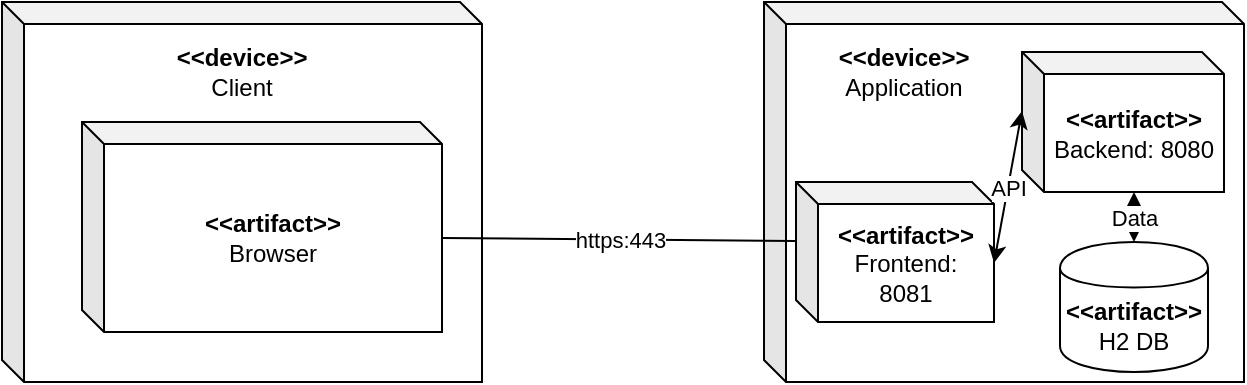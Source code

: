 <mxfile version="12.3.3" type="device" pages="1"><diagram id="OorS1IJhUsrE9xEYHHbQ" name="Page-1"><mxGraphModel dx="778" dy="643" grid="1" gridSize="10" guides="1" tooltips="1" connect="1" arrows="1" fold="1" page="1" pageScale="1" pageWidth="827" pageHeight="1169" math="0" shadow="0"><root><mxCell id="0"/><mxCell id="1" parent="0"/><mxCell id="GNOzVRbFcGLPclx5fqrq-1" value="" style="shape=cube;whiteSpace=wrap;html=1;boundedLbl=1;backgroundOutline=1;darkOpacity=0.05;darkOpacity2=0.1;size=11;" vertex="1" parent="1"><mxGeometry x="30" y="100" width="240" height="190" as="geometry"/></mxCell><mxCell id="GNOzVRbFcGLPclx5fqrq-2" value="" style="shape=cube;whiteSpace=wrap;html=1;boundedLbl=1;backgroundOutline=1;darkOpacity=0.05;darkOpacity2=0.1;size=11;" vertex="1" parent="1"><mxGeometry x="411" y="100" width="240" height="190" as="geometry"/></mxCell><mxCell id="GNOzVRbFcGLPclx5fqrq-3" value="&lt;b&gt;&amp;lt;&amp;lt;artifact&amp;gt;&amp;gt;&lt;/b&gt;&lt;br&gt;Browser" style="shape=cube;whiteSpace=wrap;html=1;boundedLbl=1;backgroundOutline=1;darkOpacity=0.05;darkOpacity2=0.1;size=11;" vertex="1" parent="1"><mxGeometry x="70" y="160" width="180" height="105" as="geometry"/></mxCell><mxCell id="GNOzVRbFcGLPclx5fqrq-4" value="&lt;b&gt;&amp;lt;&amp;lt;artifact&amp;gt;&amp;gt;&lt;/b&gt;&lt;br&gt;Frontend:&lt;br&gt;8081" style="shape=cube;whiteSpace=wrap;html=1;boundedLbl=1;backgroundOutline=1;darkOpacity=0.05;darkOpacity2=0.1;size=11;" vertex="1" parent="1"><mxGeometry x="427" y="190" width="99" height="70" as="geometry"/></mxCell><mxCell id="GNOzVRbFcGLPclx5fqrq-5" value="&lt;b&gt;&amp;lt;&amp;lt;artifact&amp;gt;&amp;gt;&lt;/b&gt;&lt;br&gt;Backend: 8080" style="shape=cube;whiteSpace=wrap;html=1;boundedLbl=1;backgroundOutline=1;darkOpacity=0.05;darkOpacity2=0.1;size=11;" vertex="1" parent="1"><mxGeometry x="540" y="125" width="101" height="70" as="geometry"/></mxCell><mxCell id="GNOzVRbFcGLPclx5fqrq-6" value="&lt;b&gt;&amp;lt;&amp;lt;artifact&amp;gt;&amp;gt;&lt;/b&gt;&lt;br&gt;H2 DB" style="shape=cylinder;whiteSpace=wrap;html=1;boundedLbl=1;backgroundOutline=1;" vertex="1" parent="1"><mxGeometry x="559" y="220" width="74" height="65" as="geometry"/></mxCell><mxCell id="GNOzVRbFcGLPclx5fqrq-7" value="&lt;b&gt;&amp;lt;&amp;lt;device&amp;gt;&amp;gt;&lt;br&gt;&lt;/b&gt;Client" style="text;html=1;strokeColor=none;fillColor=none;align=center;verticalAlign=middle;whiteSpace=wrap;rounded=0;" vertex="1" parent="1"><mxGeometry x="130" y="125" width="40" height="20" as="geometry"/></mxCell><mxCell id="GNOzVRbFcGLPclx5fqrq-8" value="&lt;b&gt;&amp;lt;&amp;lt;device&amp;gt;&amp;gt;&lt;/b&gt;&lt;br&gt;Application" style="text;html=1;strokeColor=none;fillColor=none;align=center;verticalAlign=middle;whiteSpace=wrap;rounded=0;" vertex="1" parent="1"><mxGeometry x="461" y="125" width="40" height="20" as="geometry"/></mxCell><mxCell id="GNOzVRbFcGLPclx5fqrq-9" value="https:443" style="endArrow=none;html=1;entryX=0;entryY=0;entryDx=180;entryDy=58;entryPerimeter=0;exitX=0;exitY=0;exitDx=0;exitDy=29.5;exitPerimeter=0;" edge="1" parent="1" source="GNOzVRbFcGLPclx5fqrq-4" target="GNOzVRbFcGLPclx5fqrq-3"><mxGeometry width="50" height="50" relative="1" as="geometry"><mxPoint x="30" y="360" as="sourcePoint"/><mxPoint x="80" y="310" as="targetPoint"/></mxGeometry></mxCell><mxCell id="GNOzVRbFcGLPclx5fqrq-10" value="API" style="endArrow=classic;startArrow=classic;html=1;entryX=0;entryY=0;entryDx=0;entryDy=29.5;entryPerimeter=0;exitX=0;exitY=0;exitDx=99;exitDy=40.5;exitPerimeter=0;" edge="1" parent="1" source="GNOzVRbFcGLPclx5fqrq-4" target="GNOzVRbFcGLPclx5fqrq-5"><mxGeometry width="50" height="50" relative="1" as="geometry"><mxPoint x="511" y="200" as="sourcePoint"/><mxPoint x="561" y="150" as="targetPoint"/></mxGeometry></mxCell><mxCell id="GNOzVRbFcGLPclx5fqrq-11" value="Data" style="endArrow=classic;startArrow=classic;html=1;entryX=0;entryY=0;entryDx=56;entryDy=70;entryPerimeter=0;exitX=0.5;exitY=0;exitDx=0;exitDy=0;" edge="1" parent="1" source="GNOzVRbFcGLPclx5fqrq-6" target="GNOzVRbFcGLPclx5fqrq-5"><mxGeometry width="50" height="50" relative="1" as="geometry"><mxPoint x="-9" y="360" as="sourcePoint"/><mxPoint x="41" y="310" as="targetPoint"/></mxGeometry></mxCell></root></mxGraphModel></diagram></mxfile>